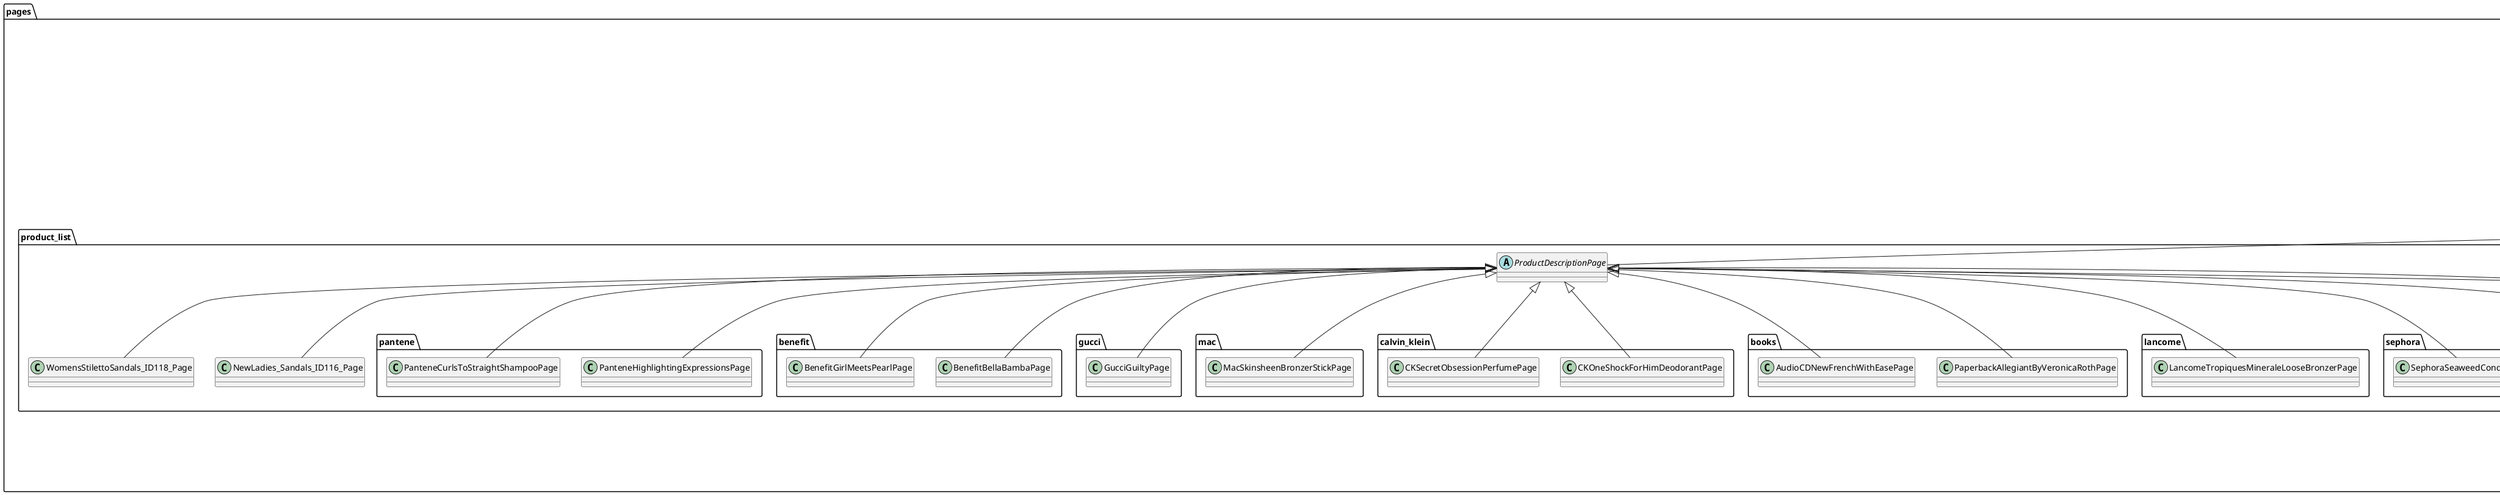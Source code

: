 @startuml
class pages.Information.PrivacyPolicyPage {
}
class pages.books.BooksPage {
}
class pages.my_account.MyAccountPage {
}
class pages.skincare.SkincarePage {
}
class pages.skincare.HandsAndNailsPage {
}
class pages.product_list.WomensStilettoSandals_ID118_Page {
}
class pages.product_list.pantene.PanteneHighlightingExpressionsPage {
}
class pages.product_list.benefit.BenefitBellaBambaPage {
}
class pages.product_list.gucci.GucciGuiltyPage {
}
class pages.my_account.TransactionHistoryPage {
}
class pages.skincare.FaceSkincarePage {
}
class pages.home.account.AccountCheckYourOrderPage {
}
class pages.home.account.CreateAccountPage {
}
class pages.apparel_and_accessories.ShoesPage {
}
class pages.home.account.AccountLoginPage {
}
class pages.my_account.order_history.OrderHistoryPage {
}
class pages.home.SpecialsPage {
}
class pages.product_list.pantene.PanteneCurlsToStraightShampooPage {
}
class pages.makeup.NailsPage {
}
class pages.product_list.mac.MacSkinsheenBronzerStickPage {
}
class pages.fragrance.WomenPage {
}
class pages.Information.ReturnPolicyPage {
}
class pages.product_list.calvin_klein.CKOneShockForHimDeodorantPage {
}
class pages.apparel_and_accessories.TShirtsPage {
}
class pages.Information.ContactUsPage {
}
abstract class pages.base_abstract.MainPage {
}
class pages.apparel_and_accessories.ApparelAndAccessoriesPage {
}
class pages.books.AudioCDPage {
}
class pages.product_list.books.PaperbackAllegiantByVeronicaRothPage {
}
class pages.makeup.LipsPage {
}
class pages.men.MenPage {
}
class pages.home.brands_scrolling_list.BvlgariPage {
}
class pages.makeup.MakeupPage {
}
class pages.home.CheckoutPage {
}
abstract class pages.base_abstract.FormPage {
}
class pages.home.brands_scrolling_list.DovePage {
}
class pages.product_list.lancome.LancomeTropiquesMineraleLooseBronzerPage {
}
class pages.books.PaperbackPage {
}
class pages.my_account.DownloadsPage {
}
class pages.makeup.CheeksPage {
}
class pages.product_list.sephora.SephoraSeaweedConditionerPage {
}
class pages.product_list.dove.DoveMenCareCleanComfortDeodorantPage {
}
class pages.skincare.EyesSkincarePage {
}
class pages.men.PreShaveAndShavingPage {
}
class pages.my_account.LogoutPage {
}
class pages.makeup.FaceMakeupPage {
}
class pages.home.cart.SuccessPage {
}
class pages.Information.SiteMapPage {
}
abstract class pages.base_abstract.BasePage {
}
class pages.home.brands_scrolling_list.GucciPage {
}
class pages.product_list.benefit.BenefitGirlMeetsPearlPage {
}
class pages.home.brands_scrolling_list.CalvinKleinPage {
}
abstract class pages.base_abstract.ProductsPage {
}
class pages.Information.AboutUsPage {
}
class pages.men.FragranceSetsPage {
}
class pages.fragrance.FragrancePage {
}
class pages.my_account.NotificationsPage {
}
class pages.makeup.ValueSetsPage {
}
class pages.hair_care.ShampooPage {
}
class pages.home.brands_scrolling_list.LancomePage {
}
class pages.my_account.address_book.AddressBookPage {
}
class pages.home.brands_scrolling_list.SephoraPage {
}
class pages.home.brands_scrolling_list.BenefitPage {
}
class pages.my_account.address_book.EditAddressPage {
}
class pages.makeup.EyesMakeupPage {
}
class pages.skincare.GiftIdeasAndSetsPage {
}
class pages.product_list.NewLadies_Sandals_ID116_Page {
}
class pages.men.SkincareMenPage {
}
class pages.Information.ShippingPage {
}
class pages.fragrance.MenFragrancePage {
}
class pages.SearchPage {
}
class pages.home.brands_scrolling_list.MacPage {
}
class pages.home.brands_scrolling_list.PantenePage {
}
class pages.my_account.ChangePasswordPage {
}
class pages.home.cart.CartPage {
}
class pages.product_list.calvin_klein.CKSecretObsessionPerfumePage {
}
class pages.product_list.bvlgari.BvlgariPourHommeEauDeToilettePage {
}
abstract class pages.base_abstract.TablePage {
}
class pages.my_account.order_history.InvoiceAndOrderDetailsPage {
}
class pages.men.BodyAndShowerPage {
}
class pages.home.HomePage {
}
class pages.hair_care.ConditionerPage {
}
abstract class pages.product_list.ProductDescriptionPage {
}
class pages.hair_care.HairCarePage {
}
class pages.my_account.EditAccountDetailsPage {
}
class pages.my_account.MyWishlistPage {
}
class pages.product_list.books.AudioCDNewFrenchWithEasePage {
}
class pages.product_list.giorgio_armani.GiorgioArmaniCodePourFemmePage {
}
class pages.home.brands_scrolling_list.GiorgioArmaniPage {
}
class pages.skincare.SunPage {
}


pages.base_abstract.MainPage <|-- pages.Information.PrivacyPolicyPage
pages.base_abstract.ProductsPage <|-- pages.books.BooksPage
pages.base_abstract.MainPage <|-- pages.my_account.MyAccountPage
pages.base_abstract.ProductsPage <|-- pages.skincare.SkincarePage
pages.base_abstract.ProductsPage <|-- pages.skincare.HandsAndNailsPage
pages.product_list.ProductDescriptionPage <|-- pages.product_list.WomensStilettoSandals_ID118_Page
pages.product_list.ProductDescriptionPage <|-- pages.product_list.pantene.PanteneHighlightingExpressionsPage
pages.product_list.ProductDescriptionPage <|-- pages.product_list.benefit.BenefitBellaBambaPage
pages.product_list.ProductDescriptionPage <|-- pages.product_list.gucci.GucciGuiltyPage
pages.base_abstract.TablePage <|-- pages.my_account.TransactionHistoryPage
pages.base_abstract.ProductsPage <|-- pages.skincare.FaceSkincarePage
pages.base_abstract.TablePage <|-- pages.home.account.AccountCheckYourOrderPage
pages.home.account.AccountLoginPage <|-- pages.home.account.CreateAccountPage
pages.base_abstract.ProductsPage <|-- pages.apparel_and_accessories.ShoesPage
pages.base_abstract.FormPage <|-- pages.home.account.AccountLoginPage
pages.base_abstract.TablePage <|-- pages.my_account.order_history.OrderHistoryPage
pages.base_abstract.ProductsPage <|-- pages.home.SpecialsPage
pages.product_list.ProductDescriptionPage <|-- pages.product_list.pantene.PanteneCurlsToStraightShampooPage
pages.base_abstract.ProductsPage <|-- pages.makeup.NailsPage
pages.product_list.ProductDescriptionPage <|-- pages.product_list.mac.MacSkinsheenBronzerStickPage
pages.base_abstract.ProductsPage <|-- pages.fragrance.WomenPage
pages.base_abstract.MainPage <|-- pages.Information.ReturnPolicyPage
pages.product_list.ProductDescriptionPage <|-- pages.product_list.calvin_klein.CKOneShockForHimDeodorantPage
pages.base_abstract.ProductsPage <|-- pages.apparel_and_accessories.TShirtsPage
pages.base_abstract.FormPage <|-- pages.Information.ContactUsPage
pages.base_abstract.BasePage <|-- pages.base_abstract.MainPage
pages.base_abstract.ProductsPage <|-- pages.apparel_and_accessories.ApparelAndAccessoriesPage
pages.base_abstract.ProductsPage <|-- pages.books.AudioCDPage
pages.product_list.ProductDescriptionPage <|-- pages.product_list.books.PaperbackAllegiantByVeronicaRothPage
pages.base_abstract.ProductsPage <|-- pages.makeup.LipsPage
pages.base_abstract.ProductsPage <|-- pages.men.MenPage
pages.base_abstract.ProductsPage <|-- pages.home.brands_scrolling_list.BvlgariPage
pages.base_abstract.ProductsPage <|-- pages.makeup.MakeupPage
pages.base_abstract.TablePage <|-- pages.home.CheckoutPage
pages.base_abstract.MainPage <|-- pages.base_abstract.FormPage
pages.base_abstract.ProductsPage <|-- pages.home.brands_scrolling_list.DovePage
pages.product_list.ProductDescriptionPage <|-- pages.product_list.lancome.LancomeTropiquesMineraleLooseBronzerPage
pages.base_abstract.ProductsPage <|-- pages.books.PaperbackPage
pages.base_abstract.TablePage <|-- pages.my_account.DownloadsPage
pages.base_abstract.ProductsPage <|-- pages.makeup.CheeksPage
pages.product_list.ProductDescriptionPage <|-- pages.product_list.sephora.SephoraSeaweedConditionerPage
pages.product_list.ProductDescriptionPage <|-- pages.product_list.dove.DoveMenCareCleanComfortDeodorantPage
pages.base_abstract.ProductsPage <|-- pages.skincare.EyesSkincarePage
pages.base_abstract.ProductsPage <|-- pages.men.PreShaveAndShavingPage
pages.base_abstract.MainPage <|-- pages.my_account.LogoutPage
pages.base_abstract.ProductsPage <|-- pages.makeup.FaceMakeupPage
pages.base_abstract.MainPage <|-- pages.home.cart.SuccessPage
pages.base_abstract.MainPage <|-- pages.Information.SiteMapPage
pages.base_abstract.ProductsPage <|-- pages.home.brands_scrolling_list.GucciPage
pages.product_list.ProductDescriptionPage <|-- pages.product_list.benefit.BenefitGirlMeetsPearlPage
pages.base_abstract.ProductsPage <|-- pages.home.brands_scrolling_list.CalvinKleinPage
pages.base_abstract.MainPage <|-- pages.base_abstract.ProductsPage
pages.base_abstract.MainPage <|-- pages.Information.AboutUsPage
pages.base_abstract.ProductsPage <|-- pages.men.FragranceSetsPage
pages.base_abstract.ProductsPage <|-- pages.fragrance.FragrancePage
pages.base_abstract.TablePage <|-- pages.my_account.NotificationsPage
pages.base_abstract.ProductsPage <|-- pages.makeup.ValueSetsPage
pages.base_abstract.ProductsPage <|-- pages.hair_care.ShampooPage
pages.base_abstract.ProductsPage <|-- pages.home.brands_scrolling_list.LancomePage
pages.base_abstract.MainPage <|-- pages.my_account.address_book.AddressBookPage
pages.base_abstract.ProductsPage <|-- pages.home.brands_scrolling_list.SephoraPage
pages.base_abstract.ProductsPage <|-- pages.home.brands_scrolling_list.BenefitPage
pages.base_abstract.FormPage <|-- pages.my_account.address_book.EditAddressPage
pages.base_abstract.ProductsPage <|-- pages.makeup.EyesMakeupPage
pages.base_abstract.ProductsPage <|-- pages.skincare.GiftIdeasAndSetsPage
pages.product_list.ProductDescriptionPage <|-- pages.product_list.NewLadies_Sandals_ID116_Page
pages.base_abstract.ProductsPage <|-- pages.men.SkincareMenPage
pages.base_abstract.MainPage <|-- pages.Information.ShippingPage
pages.base_abstract.ProductsPage <|-- pages.fragrance.MenFragrancePage
pages.base_abstract.MainPage <|-- pages.SearchPage
pages.base_abstract.ProductsPage <|-- pages.home.brands_scrolling_list.MacPage
pages.base_abstract.ProductsPage <|-- pages.home.brands_scrolling_list.PantenePage
pages.base_abstract.FormPage <|-- pages.my_account.ChangePasswordPage
pages.base_abstract.TablePage <|-- pages.home.cart.CartPage
pages.product_list.ProductDescriptionPage <|-- pages.product_list.calvin_klein.CKSecretObsessionPerfumePage
pages.product_list.ProductDescriptionPage <|-- pages.product_list.bvlgari.BvlgariPourHommeEauDeToilettePage
pages.base_abstract.FormPage <|-- pages.base_abstract.TablePage
pages.base_abstract.TablePage <|-- pages.my_account.order_history.InvoiceAndOrderDetailsPage
pages.base_abstract.ProductsPage <|-- pages.men.BodyAndShowerPage
pages.base_abstract.ProductsPage <|-- pages.home.HomePage
pages.base_abstract.ProductsPage <|-- pages.hair_care.ConditionerPage
pages.base_abstract.FormPage <|-- pages.product_list.ProductDescriptionPage
pages.base_abstract.ProductsPage <|-- pages.hair_care.HairCarePage
pages.base_abstract.FormPage <|-- pages.my_account.EditAccountDetailsPage
pages.base_abstract.TablePage <|-- pages.my_account.MyWishlistPage
pages.product_list.ProductDescriptionPage <|-- pages.product_list.books.AudioCDNewFrenchWithEasePage
pages.product_list.ProductDescriptionPage <|-- pages.product_list.giorgio_armani.GiorgioArmaniCodePourFemmePage
pages.base_abstract.ProductsPage <|-- pages.home.brands_scrolling_list.GiorgioArmaniPage
pages.base_abstract.ProductsPage <|-- pages.skincare.SunPage
@enduml